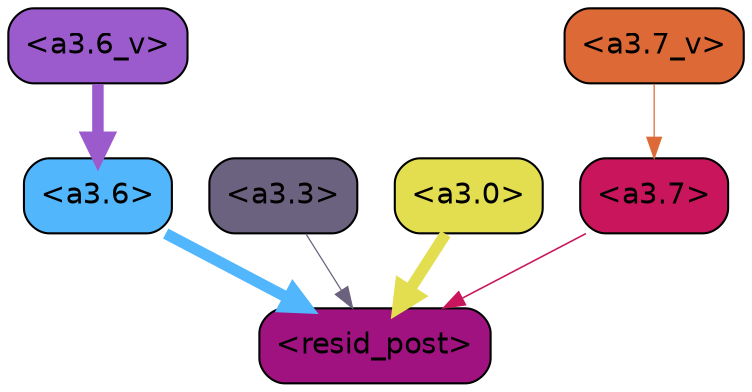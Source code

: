 strict digraph "" {
	graph [bgcolor=transparent,
		layout=dot,
		overlap=false,
		splines=true
	];
	"<a3.7>"	[color=black,
		fillcolor="#c8155c",
		fontname=Helvetica,
		shape=box,
		style="filled, rounded"];
	"<resid_post>"	[color=black,
		fillcolor="#9f127f",
		fontname=Helvetica,
		shape=box,
		style="filled, rounded"];
	"<a3.7>" -> "<resid_post>"	[color="#c8155c",
		penwidth=0.7595263123512268];
	"<a3.6>"	[color=black,
		fillcolor="#51b6fc",
		fontname=Helvetica,
		shape=box,
		style="filled, rounded"];
	"<a3.6>" -> "<resid_post>"	[color="#51b6fc",
		penwidth=5.40013587474823];
	"<a3.3>"	[color=black,
		fillcolor="#6b6280",
		fontname=Helvetica,
		shape=box,
		style="filled, rounded"];
	"<a3.3>" -> "<resid_post>"	[color="#6b6280",
		penwidth=0.6];
	"<a3.0>"	[color=black,
		fillcolor="#e2de50",
		fontname=Helvetica,
		shape=box,
		style="filled, rounded"];
	"<a3.0>" -> "<resid_post>"	[color="#e2de50",
		penwidth=5.540827631950378];
	"<a3.7_v>"	[color=black,
		fillcolor="#dd6a36",
		fontname=Helvetica,
		shape=box,
		style="filled, rounded"];
	"<a3.7_v>" -> "<a3.7>"	[color="#dd6a36",
		penwidth=0.6];
	"<a3.6_v>"	[color=black,
		fillcolor="#9c5bcd",
		fontname=Helvetica,
		shape=box,
		style="filled, rounded"];
	"<a3.6_v>" -> "<a3.6>"	[color="#9c5bcd",
		penwidth=5.522058844566345];
}
